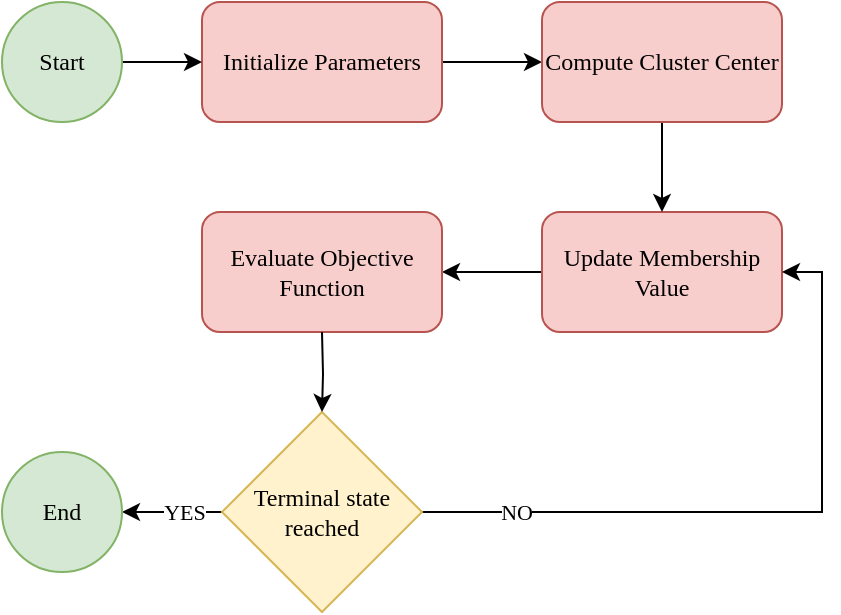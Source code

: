 <mxfile version="28.2.7">
  <diagram name="Page-1" id="1JZGMNmJE-IETViBg10o">
    <mxGraphModel dx="872" dy="473" grid="1" gridSize="10" guides="1" tooltips="1" connect="1" arrows="1" fold="1" page="1" pageScale="1" pageWidth="827" pageHeight="1169" math="0" shadow="0">
      <root>
        <mxCell id="0" />
        <mxCell id="1" parent="0" />
        <mxCell id="8S2gTdQgeX6atO9v7Wgu-4" value="" style="edgeStyle=orthogonalEdgeStyle;rounded=0;orthogonalLoop=1;jettySize=auto;html=1;" parent="1" source="avvIacJ8UEr51rkEN6Sf-2" target="8S2gTdQgeX6atO9v7Wgu-1" edge="1">
          <mxGeometry relative="1" as="geometry" />
        </mxCell>
        <mxCell id="avvIacJ8UEr51rkEN6Sf-2" value="&lt;font face=&quot;Times New Roman&quot;&gt;Initialize Parameters&lt;/font&gt;" style="rounded=1;whiteSpace=wrap;html=1;fillColor=#f8cecc;strokeColor=#b85450;" parent="1" vertex="1">
          <mxGeometry x="280" y="115" width="120" height="60" as="geometry" />
        </mxCell>
        <mxCell id="8S2gTdQgeX6atO9v7Wgu-2" value="" style="edgeStyle=orthogonalEdgeStyle;rounded=0;orthogonalLoop=1;jettySize=auto;html=1;" parent="1" source="avvIacJ8UEr51rkEN6Sf-3" target="avvIacJ8UEr51rkEN6Sf-5" edge="1">
          <mxGeometry relative="1" as="geometry" />
        </mxCell>
        <mxCell id="avvIacJ8UEr51rkEN6Sf-3" value="&lt;font face=&quot;Times New Roman&quot;&gt;Update Membership Value&lt;/font&gt;" style="rounded=1;whiteSpace=wrap;html=1;fillColor=#f8cecc;strokeColor=#b85450;" parent="1" vertex="1">
          <mxGeometry x="450" y="220" width="120" height="60" as="geometry" />
        </mxCell>
        <mxCell id="avvIacJ8UEr51rkEN6Sf-23" value="" style="edgeStyle=orthogonalEdgeStyle;rounded=0;orthogonalLoop=1;jettySize=auto;html=1;" parent="1" source="avvIacJ8UEr51rkEN6Sf-4" target="avvIacJ8UEr51rkEN6Sf-2" edge="1">
          <mxGeometry relative="1" as="geometry" />
        </mxCell>
        <mxCell id="avvIacJ8UEr51rkEN6Sf-4" value="&lt;font face=&quot;Times New Roman&quot;&gt;Start&lt;/font&gt;" style="ellipse;whiteSpace=wrap;html=1;aspect=fixed;fillColor=#d5e8d4;strokeColor=#82b366;" parent="1" vertex="1">
          <mxGeometry x="180" y="115" width="60" height="60" as="geometry" />
        </mxCell>
        <mxCell id="avvIacJ8UEr51rkEN6Sf-5" value="&lt;font face=&quot;Times New Roman&quot;&gt;Evaluate Objective Function&lt;/font&gt;" style="rounded=1;whiteSpace=wrap;html=1;fillColor=#f8cecc;strokeColor=#b85450;" parent="1" vertex="1">
          <mxGeometry x="280" y="220" width="120" height="60" as="geometry" />
        </mxCell>
        <mxCell id="avvIacJ8UEr51rkEN6Sf-24" style="edgeStyle=orthogonalEdgeStyle;rounded=0;orthogonalLoop=1;jettySize=auto;html=1;entryX=1;entryY=0.5;entryDx=0;entryDy=0;" parent="1" source="avvIacJ8UEr51rkEN6Sf-7" target="avvIacJ8UEr51rkEN6Sf-3" edge="1">
          <mxGeometry relative="1" as="geometry" />
        </mxCell>
        <mxCell id="avvIacJ8UEr51rkEN6Sf-25" value="&lt;font face=&quot;Times New Roman&quot;&gt;NO&lt;/font&gt;" style="edgeLabel;html=1;align=center;verticalAlign=middle;resizable=0;points=[];" parent="avvIacJ8UEr51rkEN6Sf-24" vertex="1" connectable="0">
          <mxGeometry x="-0.726" y="5" relative="1" as="geometry">
            <mxPoint y="5" as="offset" />
          </mxGeometry>
        </mxCell>
        <mxCell id="avvIacJ8UEr51rkEN6Sf-27" value="" style="edgeStyle=orthogonalEdgeStyle;rounded=0;orthogonalLoop=1;jettySize=auto;html=1;" parent="1" source="avvIacJ8UEr51rkEN6Sf-7" target="avvIacJ8UEr51rkEN6Sf-9" edge="1">
          <mxGeometry relative="1" as="geometry" />
        </mxCell>
        <mxCell id="avvIacJ8UEr51rkEN6Sf-28" value="&lt;font face=&quot;Times New Roman&quot;&gt;YES&lt;/font&gt;" style="edgeLabel;html=1;align=center;verticalAlign=middle;resizable=0;points=[];" parent="avvIacJ8UEr51rkEN6Sf-27" vertex="1" connectable="0">
          <mxGeometry x="-0.233" relative="1" as="geometry">
            <mxPoint as="offset" />
          </mxGeometry>
        </mxCell>
        <mxCell id="avvIacJ8UEr51rkEN6Sf-7" value="&lt;span style=&quot;font-family: &amp;quot;Times New Roman&amp;quot;;&quot;&gt;Terminal state reached&lt;/span&gt;" style="rhombus;whiteSpace=wrap;html=1;fillColor=#fff2cc;strokeColor=#d6b656;" parent="1" vertex="1">
          <mxGeometry x="290" y="320" width="100" height="100" as="geometry" />
        </mxCell>
        <mxCell id="avvIacJ8UEr51rkEN6Sf-14" value="" style="edgeStyle=orthogonalEdgeStyle;rounded=0;orthogonalLoop=1;jettySize=auto;html=1;" parent="1" target="avvIacJ8UEr51rkEN6Sf-7" edge="1">
          <mxGeometry relative="1" as="geometry">
            <mxPoint x="340" y="280" as="sourcePoint" />
          </mxGeometry>
        </mxCell>
        <mxCell id="avvIacJ8UEr51rkEN6Sf-9" value="&lt;font face=&quot;Times New Roman&quot;&gt;End&lt;/font&gt;" style="ellipse;whiteSpace=wrap;html=1;aspect=fixed;fillColor=#d5e8d4;strokeColor=#82b366;" parent="1" vertex="1">
          <mxGeometry x="180" y="340" width="60" height="60" as="geometry" />
        </mxCell>
        <mxCell id="8S2gTdQgeX6atO9v7Wgu-3" value="" style="edgeStyle=orthogonalEdgeStyle;rounded=0;orthogonalLoop=1;jettySize=auto;html=1;" parent="1" source="8S2gTdQgeX6atO9v7Wgu-1" target="avvIacJ8UEr51rkEN6Sf-3" edge="1">
          <mxGeometry relative="1" as="geometry" />
        </mxCell>
        <mxCell id="8S2gTdQgeX6atO9v7Wgu-1" value="&lt;font face=&quot;Times New Roman&quot;&gt;Compute Cluster Center&lt;/font&gt;" style="rounded=1;whiteSpace=wrap;html=1;fillColor=#f8cecc;strokeColor=#b85450;" parent="1" vertex="1">
          <mxGeometry x="450" y="115" width="120" height="60" as="geometry" />
        </mxCell>
      </root>
    </mxGraphModel>
  </diagram>
</mxfile>
